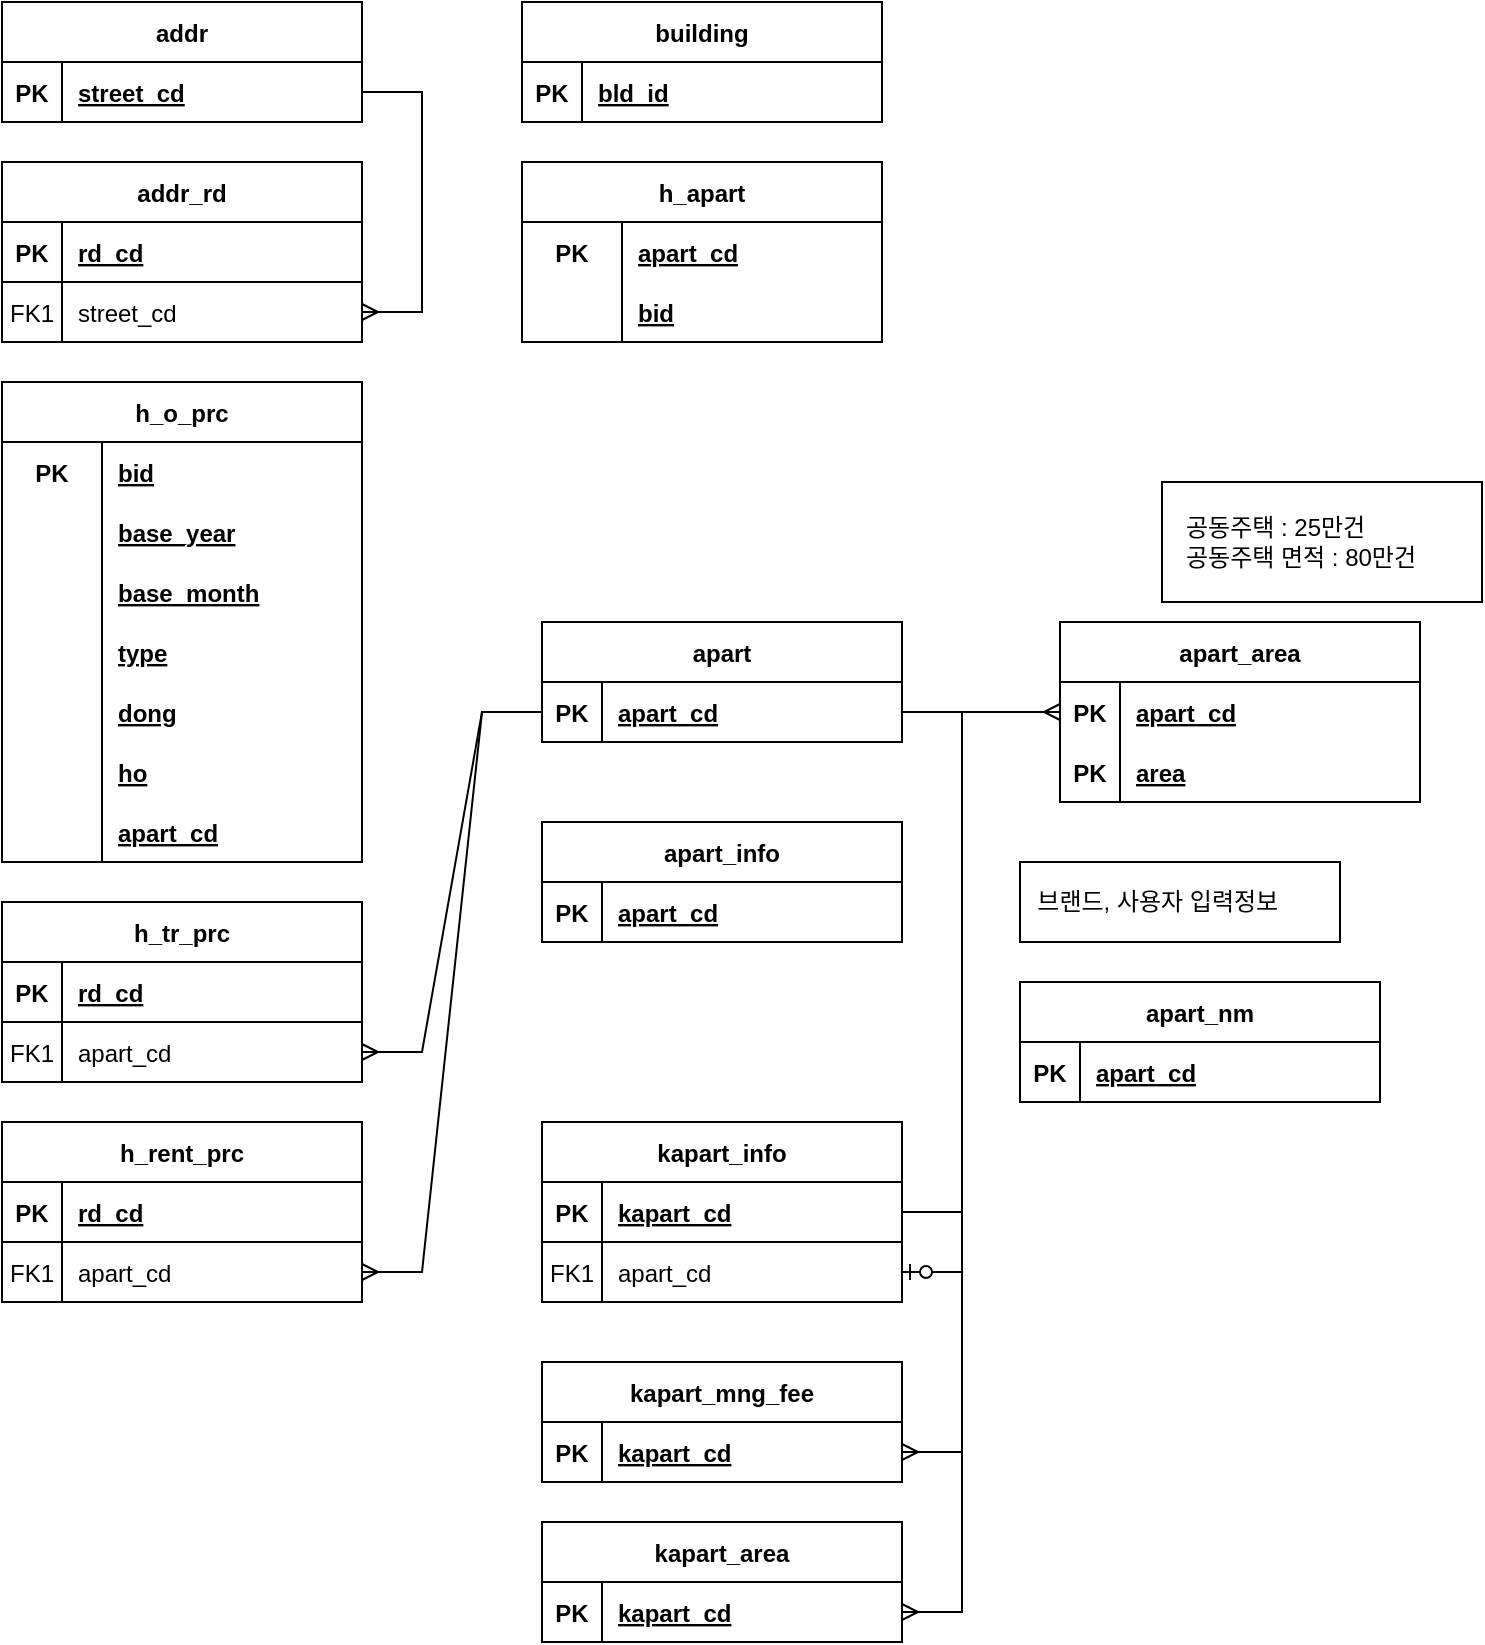 <mxfile version="20.8.20" type="github">
  <diagram id="R2lEEEUBdFMjLlhIrx00" name="Page-1">
    <mxGraphModel dx="1434" dy="764" grid="1" gridSize="10" guides="1" tooltips="1" connect="1" arrows="1" fold="1" page="1" pageScale="1" pageWidth="850" pageHeight="1100" math="0" shadow="0" extFonts="Permanent Marker^https://fonts.googleapis.com/css?family=Permanent+Marker">
      <root>
        <mxCell id="0" />
        <mxCell id="1" parent="0" />
        <mxCell id="-ggHHV8EM3TXK7Dv3C-z-1" value="addr" style="shape=table;startSize=30;container=1;collapsible=1;childLayout=tableLayout;fixedRows=1;rowLines=0;fontStyle=1;align=center;resizeLast=1;" parent="1" vertex="1">
          <mxGeometry x="60" y="40" width="180" height="60" as="geometry" />
        </mxCell>
        <mxCell id="-ggHHV8EM3TXK7Dv3C-z-2" value="" style="shape=tableRow;horizontal=0;startSize=0;swimlaneHead=0;swimlaneBody=0;fillColor=none;collapsible=0;dropTarget=0;points=[[0,0.5],[1,0.5]];portConstraint=eastwest;top=0;left=0;right=0;bottom=1;" parent="-ggHHV8EM3TXK7Dv3C-z-1" vertex="1">
          <mxGeometry y="30" width="180" height="30" as="geometry" />
        </mxCell>
        <mxCell id="-ggHHV8EM3TXK7Dv3C-z-3" value="PK" style="shape=partialRectangle;connectable=0;fillColor=none;top=0;left=0;bottom=0;right=0;fontStyle=1;overflow=hidden;" parent="-ggHHV8EM3TXK7Dv3C-z-2" vertex="1">
          <mxGeometry width="30" height="30" as="geometry">
            <mxRectangle width="30" height="30" as="alternateBounds" />
          </mxGeometry>
        </mxCell>
        <mxCell id="-ggHHV8EM3TXK7Dv3C-z-4" value="street_cd" style="shape=partialRectangle;connectable=0;fillColor=none;top=0;left=0;bottom=0;right=0;align=left;spacingLeft=6;fontStyle=5;overflow=hidden;" parent="-ggHHV8EM3TXK7Dv3C-z-2" vertex="1">
          <mxGeometry x="30" width="150" height="30" as="geometry">
            <mxRectangle width="150" height="30" as="alternateBounds" />
          </mxGeometry>
        </mxCell>
        <mxCell id="-ggHHV8EM3TXK7Dv3C-z-18" value="addr_rd" style="shape=table;startSize=30;container=1;collapsible=1;childLayout=tableLayout;fixedRows=1;rowLines=0;fontStyle=1;align=center;resizeLast=1;" parent="1" vertex="1">
          <mxGeometry x="60" y="120" width="180" height="90" as="geometry">
            <mxRectangle x="60" y="140" width="90" height="30" as="alternateBounds" />
          </mxGeometry>
        </mxCell>
        <mxCell id="-ggHHV8EM3TXK7Dv3C-z-19" value="" style="shape=partialRectangle;collapsible=0;dropTarget=0;pointerEvents=0;fillColor=none;points=[[0,0.5],[1,0.5]];portConstraint=eastwest;top=0;left=0;right=0;bottom=1;" parent="-ggHHV8EM3TXK7Dv3C-z-18" vertex="1">
          <mxGeometry y="30" width="180" height="30" as="geometry" />
        </mxCell>
        <mxCell id="-ggHHV8EM3TXK7Dv3C-z-20" value="PK" style="shape=partialRectangle;overflow=hidden;connectable=0;fillColor=none;top=0;left=0;bottom=0;right=0;fontStyle=1;" parent="-ggHHV8EM3TXK7Dv3C-z-19" vertex="1">
          <mxGeometry width="30" height="30" as="geometry">
            <mxRectangle width="30" height="30" as="alternateBounds" />
          </mxGeometry>
        </mxCell>
        <mxCell id="-ggHHV8EM3TXK7Dv3C-z-21" value="rd_cd" style="shape=partialRectangle;overflow=hidden;connectable=0;fillColor=none;top=0;left=0;bottom=0;right=0;align=left;spacingLeft=6;fontStyle=5;" parent="-ggHHV8EM3TXK7Dv3C-z-19" vertex="1">
          <mxGeometry x="30" width="150" height="30" as="geometry">
            <mxRectangle width="150" height="30" as="alternateBounds" />
          </mxGeometry>
        </mxCell>
        <mxCell id="-ggHHV8EM3TXK7Dv3C-z-22" value="" style="shape=partialRectangle;collapsible=0;dropTarget=0;pointerEvents=0;fillColor=none;points=[[0,0.5],[1,0.5]];portConstraint=eastwest;top=0;left=0;right=0;bottom=0;" parent="-ggHHV8EM3TXK7Dv3C-z-18" vertex="1">
          <mxGeometry y="60" width="180" height="30" as="geometry" />
        </mxCell>
        <mxCell id="-ggHHV8EM3TXK7Dv3C-z-23" value="FK1" style="shape=partialRectangle;overflow=hidden;connectable=0;fillColor=none;top=0;left=0;bottom=0;right=0;" parent="-ggHHV8EM3TXK7Dv3C-z-22" vertex="1">
          <mxGeometry width="30" height="30" as="geometry">
            <mxRectangle width="30" height="30" as="alternateBounds" />
          </mxGeometry>
        </mxCell>
        <mxCell id="-ggHHV8EM3TXK7Dv3C-z-24" value="street_cd" style="shape=partialRectangle;overflow=hidden;connectable=0;fillColor=none;top=0;left=0;bottom=0;right=0;align=left;spacingLeft=6;" parent="-ggHHV8EM3TXK7Dv3C-z-22" vertex="1">
          <mxGeometry x="30" width="150" height="30" as="geometry">
            <mxRectangle width="150" height="30" as="alternateBounds" />
          </mxGeometry>
        </mxCell>
        <mxCell id="-ggHHV8EM3TXK7Dv3C-z-31" value="" style="edgeStyle=entityRelationEdgeStyle;fontSize=12;html=1;endArrow=ERmany;rounded=0;" parent="1" source="-ggHHV8EM3TXK7Dv3C-z-2" target="-ggHHV8EM3TXK7Dv3C-z-22" edge="1">
          <mxGeometry width="100" height="100" relative="1" as="geometry">
            <mxPoint x="340" y="350" as="sourcePoint" />
            <mxPoint x="440" y="250" as="targetPoint" />
          </mxGeometry>
        </mxCell>
        <mxCell id="-ggHHV8EM3TXK7Dv3C-z-61" value="building" style="shape=table;startSize=30;container=1;collapsible=1;childLayout=tableLayout;fixedRows=1;rowLines=0;fontStyle=1;align=center;resizeLast=1;" parent="1" vertex="1">
          <mxGeometry x="320" y="40" width="180" height="60" as="geometry" />
        </mxCell>
        <mxCell id="-ggHHV8EM3TXK7Dv3C-z-62" value="" style="shape=tableRow;horizontal=0;startSize=0;swimlaneHead=0;swimlaneBody=0;fillColor=none;collapsible=0;dropTarget=0;points=[[0,0.5],[1,0.5]];portConstraint=eastwest;top=0;left=0;right=0;bottom=1;" parent="-ggHHV8EM3TXK7Dv3C-z-61" vertex="1">
          <mxGeometry y="30" width="180" height="30" as="geometry" />
        </mxCell>
        <mxCell id="-ggHHV8EM3TXK7Dv3C-z-63" value="PK" style="shape=partialRectangle;connectable=0;fillColor=none;top=0;left=0;bottom=0;right=0;fontStyle=1;overflow=hidden;" parent="-ggHHV8EM3TXK7Dv3C-z-62" vertex="1">
          <mxGeometry width="30" height="30" as="geometry">
            <mxRectangle width="30" height="30" as="alternateBounds" />
          </mxGeometry>
        </mxCell>
        <mxCell id="-ggHHV8EM3TXK7Dv3C-z-64" value="bld_id" style="shape=partialRectangle;connectable=0;fillColor=none;top=0;left=0;bottom=0;right=0;align=left;spacingLeft=6;fontStyle=5;overflow=hidden;" parent="-ggHHV8EM3TXK7Dv3C-z-62" vertex="1">
          <mxGeometry x="30" width="150" height="30" as="geometry">
            <mxRectangle width="150" height="30" as="alternateBounds" />
          </mxGeometry>
        </mxCell>
        <mxCell id="-ggHHV8EM3TXK7Dv3C-z-76" value="h_o_prc" style="shape=table;startSize=30;container=1;collapsible=1;childLayout=tableLayout;fixedRows=1;rowLines=0;fontStyle=1;align=center;resizeLast=1;" parent="1" vertex="1">
          <mxGeometry x="60" y="230" width="180" height="240" as="geometry" />
        </mxCell>
        <mxCell id="-ggHHV8EM3TXK7Dv3C-z-77" value="" style="shape=tableRow;horizontal=0;startSize=0;swimlaneHead=0;swimlaneBody=0;fillColor=none;collapsible=0;dropTarget=0;points=[[0,0.5],[1,0.5]];portConstraint=eastwest;top=0;left=0;right=0;bottom=0;" parent="-ggHHV8EM3TXK7Dv3C-z-76" vertex="1">
          <mxGeometry y="30" width="180" height="30" as="geometry" />
        </mxCell>
        <mxCell id="-ggHHV8EM3TXK7Dv3C-z-78" value="PK" style="shape=partialRectangle;connectable=0;fillColor=none;top=0;left=0;bottom=0;right=0;fontStyle=1;overflow=hidden;" parent="-ggHHV8EM3TXK7Dv3C-z-77" vertex="1">
          <mxGeometry width="50" height="30" as="geometry">
            <mxRectangle width="50" height="30" as="alternateBounds" />
          </mxGeometry>
        </mxCell>
        <mxCell id="-ggHHV8EM3TXK7Dv3C-z-79" value="bid" style="shape=partialRectangle;connectable=0;fillColor=none;top=0;left=0;bottom=0;right=0;align=left;spacingLeft=6;fontStyle=5;overflow=hidden;" parent="-ggHHV8EM3TXK7Dv3C-z-77" vertex="1">
          <mxGeometry x="50" width="130" height="30" as="geometry">
            <mxRectangle width="130" height="30" as="alternateBounds" />
          </mxGeometry>
        </mxCell>
        <mxCell id="wTcIxTEvBvFVXFQ641Lr-59" style="shape=tableRow;horizontal=0;startSize=0;swimlaneHead=0;swimlaneBody=0;fillColor=none;collapsible=0;dropTarget=0;points=[[0,0.5],[1,0.5]];portConstraint=eastwest;top=0;left=0;right=0;bottom=0;" parent="-ggHHV8EM3TXK7Dv3C-z-76" vertex="1">
          <mxGeometry y="60" width="180" height="30" as="geometry" />
        </mxCell>
        <mxCell id="wTcIxTEvBvFVXFQ641Lr-60" style="shape=partialRectangle;connectable=0;fillColor=none;top=0;left=0;bottom=0;right=0;fontStyle=1;overflow=hidden;" parent="wTcIxTEvBvFVXFQ641Lr-59" vertex="1">
          <mxGeometry width="50" height="30" as="geometry">
            <mxRectangle width="50" height="30" as="alternateBounds" />
          </mxGeometry>
        </mxCell>
        <mxCell id="wTcIxTEvBvFVXFQ641Lr-61" style="shape=partialRectangle;connectable=0;fillColor=none;top=0;left=0;bottom=0;right=0;align=left;spacingLeft=6;fontStyle=5;overflow=hidden;" parent="wTcIxTEvBvFVXFQ641Lr-59" vertex="1">
          <mxGeometry x="50" width="130" height="30" as="geometry">
            <mxRectangle width="130" height="30" as="alternateBounds" />
          </mxGeometry>
        </mxCell>
        <mxCell id="wTcIxTEvBvFVXFQ641Lr-62" style="shape=tableRow;horizontal=0;startSize=0;swimlaneHead=0;swimlaneBody=0;fillColor=none;collapsible=0;dropTarget=0;points=[[0,0.5],[1,0.5]];portConstraint=eastwest;top=0;left=0;right=0;bottom=0;" parent="-ggHHV8EM3TXK7Dv3C-z-76" vertex="1">
          <mxGeometry y="90" width="180" height="30" as="geometry" />
        </mxCell>
        <mxCell id="wTcIxTEvBvFVXFQ641Lr-63" style="shape=partialRectangle;connectable=0;fillColor=none;top=0;left=0;bottom=0;right=0;fontStyle=1;overflow=hidden;" parent="wTcIxTEvBvFVXFQ641Lr-62" vertex="1">
          <mxGeometry width="50" height="30" as="geometry">
            <mxRectangle width="50" height="30" as="alternateBounds" />
          </mxGeometry>
        </mxCell>
        <mxCell id="wTcIxTEvBvFVXFQ641Lr-64" style="shape=partialRectangle;connectable=0;fillColor=none;top=0;left=0;bottom=0;right=0;align=left;spacingLeft=6;fontStyle=5;overflow=hidden;" parent="wTcIxTEvBvFVXFQ641Lr-62" vertex="1">
          <mxGeometry x="50" width="130" height="30" as="geometry">
            <mxRectangle width="130" height="30" as="alternateBounds" />
          </mxGeometry>
        </mxCell>
        <mxCell id="wTcIxTEvBvFVXFQ641Lr-65" style="shape=tableRow;horizontal=0;startSize=0;swimlaneHead=0;swimlaneBody=0;fillColor=none;collapsible=0;dropTarget=0;points=[[0,0.5],[1,0.5]];portConstraint=eastwest;top=0;left=0;right=0;bottom=0;" parent="-ggHHV8EM3TXK7Dv3C-z-76" vertex="1">
          <mxGeometry y="120" width="180" height="30" as="geometry" />
        </mxCell>
        <mxCell id="wTcIxTEvBvFVXFQ641Lr-66" style="shape=partialRectangle;connectable=0;fillColor=none;top=0;left=0;bottom=0;right=0;fontStyle=1;overflow=hidden;" parent="wTcIxTEvBvFVXFQ641Lr-65" vertex="1">
          <mxGeometry width="50" height="30" as="geometry">
            <mxRectangle width="50" height="30" as="alternateBounds" />
          </mxGeometry>
        </mxCell>
        <mxCell id="wTcIxTEvBvFVXFQ641Lr-67" style="shape=partialRectangle;connectable=0;fillColor=none;top=0;left=0;bottom=0;right=0;align=left;spacingLeft=6;fontStyle=5;overflow=hidden;" parent="wTcIxTEvBvFVXFQ641Lr-65" vertex="1">
          <mxGeometry x="50" width="130" height="30" as="geometry">
            <mxRectangle width="130" height="30" as="alternateBounds" />
          </mxGeometry>
        </mxCell>
        <mxCell id="wTcIxTEvBvFVXFQ641Lr-68" style="shape=tableRow;horizontal=0;startSize=0;swimlaneHead=0;swimlaneBody=0;fillColor=none;collapsible=0;dropTarget=0;points=[[0,0.5],[1,0.5]];portConstraint=eastwest;top=0;left=0;right=0;bottom=0;" parent="-ggHHV8EM3TXK7Dv3C-z-76" vertex="1">
          <mxGeometry y="150" width="180" height="30" as="geometry" />
        </mxCell>
        <mxCell id="wTcIxTEvBvFVXFQ641Lr-69" style="shape=partialRectangle;connectable=0;fillColor=none;top=0;left=0;bottom=0;right=0;fontStyle=1;overflow=hidden;" parent="wTcIxTEvBvFVXFQ641Lr-68" vertex="1">
          <mxGeometry width="50" height="30" as="geometry">
            <mxRectangle width="50" height="30" as="alternateBounds" />
          </mxGeometry>
        </mxCell>
        <mxCell id="wTcIxTEvBvFVXFQ641Lr-70" style="shape=partialRectangle;connectable=0;fillColor=none;top=0;left=0;bottom=0;right=0;align=left;spacingLeft=6;fontStyle=5;overflow=hidden;" parent="wTcIxTEvBvFVXFQ641Lr-68" vertex="1">
          <mxGeometry x="50" width="130" height="30" as="geometry">
            <mxRectangle width="130" height="30" as="alternateBounds" />
          </mxGeometry>
        </mxCell>
        <mxCell id="wTcIxTEvBvFVXFQ641Lr-71" style="shape=tableRow;horizontal=0;startSize=0;swimlaneHead=0;swimlaneBody=0;fillColor=none;collapsible=0;dropTarget=0;points=[[0,0.5],[1,0.5]];portConstraint=eastwest;top=0;left=0;right=0;bottom=0;" parent="-ggHHV8EM3TXK7Dv3C-z-76" vertex="1">
          <mxGeometry y="180" width="180" height="30" as="geometry" />
        </mxCell>
        <mxCell id="wTcIxTEvBvFVXFQ641Lr-72" style="shape=partialRectangle;connectable=0;fillColor=none;top=0;left=0;bottom=0;right=0;fontStyle=1;overflow=hidden;" parent="wTcIxTEvBvFVXFQ641Lr-71" vertex="1">
          <mxGeometry width="50" height="30" as="geometry">
            <mxRectangle width="50" height="30" as="alternateBounds" />
          </mxGeometry>
        </mxCell>
        <mxCell id="wTcIxTEvBvFVXFQ641Lr-73" style="shape=partialRectangle;connectable=0;fillColor=none;top=0;left=0;bottom=0;right=0;align=left;spacingLeft=6;fontStyle=5;overflow=hidden;" parent="wTcIxTEvBvFVXFQ641Lr-71" vertex="1">
          <mxGeometry x="50" width="130" height="30" as="geometry">
            <mxRectangle width="130" height="30" as="alternateBounds" />
          </mxGeometry>
        </mxCell>
        <mxCell id="wTcIxTEvBvFVXFQ641Lr-74" style="shape=tableRow;horizontal=0;startSize=0;swimlaneHead=0;swimlaneBody=0;fillColor=none;collapsible=0;dropTarget=0;points=[[0,0.5],[1,0.5]];portConstraint=eastwest;top=0;left=0;right=0;bottom=0;" parent="-ggHHV8EM3TXK7Dv3C-z-76" vertex="1">
          <mxGeometry y="210" width="180" height="30" as="geometry" />
        </mxCell>
        <mxCell id="wTcIxTEvBvFVXFQ641Lr-75" style="shape=partialRectangle;connectable=0;fillColor=none;top=0;left=0;bottom=0;right=0;fontStyle=1;overflow=hidden;" parent="wTcIxTEvBvFVXFQ641Lr-74" vertex="1">
          <mxGeometry width="50" height="30" as="geometry">
            <mxRectangle width="50" height="30" as="alternateBounds" />
          </mxGeometry>
        </mxCell>
        <mxCell id="wTcIxTEvBvFVXFQ641Lr-76" style="shape=partialRectangle;connectable=0;fillColor=none;top=0;left=0;bottom=0;right=0;align=left;spacingLeft=6;fontStyle=5;overflow=hidden;" parent="wTcIxTEvBvFVXFQ641Lr-74" vertex="1">
          <mxGeometry x="50" width="130" height="30" as="geometry">
            <mxRectangle width="130" height="30" as="alternateBounds" />
          </mxGeometry>
        </mxCell>
        <mxCell id="-ggHHV8EM3TXK7Dv3C-z-111" value="apart" style="shape=table;startSize=30;container=1;collapsible=1;childLayout=tableLayout;fixedRows=1;rowLines=0;fontStyle=1;align=center;resizeLast=1;" parent="1" vertex="1">
          <mxGeometry x="330" y="350" width="180" height="60" as="geometry" />
        </mxCell>
        <mxCell id="-ggHHV8EM3TXK7Dv3C-z-112" value="" style="shape=tableRow;horizontal=0;startSize=0;swimlaneHead=0;swimlaneBody=0;fillColor=none;collapsible=0;dropTarget=0;points=[[0,0.5],[1,0.5]];portConstraint=eastwest;top=0;left=0;right=0;bottom=1;" parent="-ggHHV8EM3TXK7Dv3C-z-111" vertex="1">
          <mxGeometry y="30" width="180" height="30" as="geometry" />
        </mxCell>
        <mxCell id="-ggHHV8EM3TXK7Dv3C-z-113" value="PK" style="shape=partialRectangle;connectable=0;fillColor=none;top=0;left=0;bottom=0;right=0;fontStyle=1;overflow=hidden;" parent="-ggHHV8EM3TXK7Dv3C-z-112" vertex="1">
          <mxGeometry width="30" height="30" as="geometry">
            <mxRectangle width="30" height="30" as="alternateBounds" />
          </mxGeometry>
        </mxCell>
        <mxCell id="-ggHHV8EM3TXK7Dv3C-z-114" value="apart_cd" style="shape=partialRectangle;connectable=0;fillColor=none;top=0;left=0;bottom=0;right=0;align=left;spacingLeft=6;fontStyle=5;overflow=hidden;" parent="-ggHHV8EM3TXK7Dv3C-z-112" vertex="1">
          <mxGeometry x="30" width="150" height="30" as="geometry">
            <mxRectangle width="150" height="30" as="alternateBounds" />
          </mxGeometry>
        </mxCell>
        <mxCell id="-ggHHV8EM3TXK7Dv3C-z-115" value="h_tr_prc" style="shape=table;startSize=30;container=1;collapsible=1;childLayout=tableLayout;fixedRows=1;rowLines=0;fontStyle=1;align=center;resizeLast=1;" parent="1" vertex="1">
          <mxGeometry x="60" y="490" width="180" height="90" as="geometry" />
        </mxCell>
        <mxCell id="-ggHHV8EM3TXK7Dv3C-z-116" value="" style="shape=partialRectangle;collapsible=0;dropTarget=0;pointerEvents=0;fillColor=none;points=[[0,0.5],[1,0.5]];portConstraint=eastwest;top=0;left=0;right=0;bottom=1;" parent="-ggHHV8EM3TXK7Dv3C-z-115" vertex="1">
          <mxGeometry y="30" width="180" height="30" as="geometry" />
        </mxCell>
        <mxCell id="-ggHHV8EM3TXK7Dv3C-z-117" value="PK" style="shape=partialRectangle;overflow=hidden;connectable=0;fillColor=none;top=0;left=0;bottom=0;right=0;fontStyle=1;" parent="-ggHHV8EM3TXK7Dv3C-z-116" vertex="1">
          <mxGeometry width="30" height="30" as="geometry">
            <mxRectangle width="30" height="30" as="alternateBounds" />
          </mxGeometry>
        </mxCell>
        <mxCell id="-ggHHV8EM3TXK7Dv3C-z-118" value="rd_cd" style="shape=partialRectangle;overflow=hidden;connectable=0;fillColor=none;top=0;left=0;bottom=0;right=0;align=left;spacingLeft=6;fontStyle=5;" parent="-ggHHV8EM3TXK7Dv3C-z-116" vertex="1">
          <mxGeometry x="30" width="150" height="30" as="geometry">
            <mxRectangle width="150" height="30" as="alternateBounds" />
          </mxGeometry>
        </mxCell>
        <mxCell id="-ggHHV8EM3TXK7Dv3C-z-119" value="" style="shape=partialRectangle;collapsible=0;dropTarget=0;pointerEvents=0;fillColor=none;points=[[0,0.5],[1,0.5]];portConstraint=eastwest;top=0;left=0;right=0;bottom=0;" parent="-ggHHV8EM3TXK7Dv3C-z-115" vertex="1">
          <mxGeometry y="60" width="180" height="30" as="geometry" />
        </mxCell>
        <mxCell id="-ggHHV8EM3TXK7Dv3C-z-120" value="FK1" style="shape=partialRectangle;overflow=hidden;connectable=0;fillColor=none;top=0;left=0;bottom=0;right=0;" parent="-ggHHV8EM3TXK7Dv3C-z-119" vertex="1">
          <mxGeometry width="30" height="30" as="geometry">
            <mxRectangle width="30" height="30" as="alternateBounds" />
          </mxGeometry>
        </mxCell>
        <mxCell id="-ggHHV8EM3TXK7Dv3C-z-121" value="apart_cd" style="shape=partialRectangle;overflow=hidden;connectable=0;fillColor=none;top=0;left=0;bottom=0;right=0;align=left;spacingLeft=6;" parent="-ggHHV8EM3TXK7Dv3C-z-119" vertex="1">
          <mxGeometry x="30" width="150" height="30" as="geometry">
            <mxRectangle width="150" height="30" as="alternateBounds" />
          </mxGeometry>
        </mxCell>
        <mxCell id="-ggHHV8EM3TXK7Dv3C-z-122" value="h_rent_prc" style="shape=table;startSize=30;container=1;collapsible=1;childLayout=tableLayout;fixedRows=1;rowLines=0;fontStyle=1;align=center;resizeLast=1;" parent="1" vertex="1">
          <mxGeometry x="60" y="600" width="180" height="90" as="geometry" />
        </mxCell>
        <mxCell id="-ggHHV8EM3TXK7Dv3C-z-123" value="" style="shape=partialRectangle;collapsible=0;dropTarget=0;pointerEvents=0;fillColor=none;points=[[0,0.5],[1,0.5]];portConstraint=eastwest;top=0;left=0;right=0;bottom=1;" parent="-ggHHV8EM3TXK7Dv3C-z-122" vertex="1">
          <mxGeometry y="30" width="180" height="30" as="geometry" />
        </mxCell>
        <mxCell id="-ggHHV8EM3TXK7Dv3C-z-124" value="PK" style="shape=partialRectangle;overflow=hidden;connectable=0;fillColor=none;top=0;left=0;bottom=0;right=0;fontStyle=1;" parent="-ggHHV8EM3TXK7Dv3C-z-123" vertex="1">
          <mxGeometry width="30" height="30" as="geometry">
            <mxRectangle width="30" height="30" as="alternateBounds" />
          </mxGeometry>
        </mxCell>
        <mxCell id="-ggHHV8EM3TXK7Dv3C-z-125" value="rd_cd" style="shape=partialRectangle;overflow=hidden;connectable=0;fillColor=none;top=0;left=0;bottom=0;right=0;align=left;spacingLeft=6;fontStyle=5;" parent="-ggHHV8EM3TXK7Dv3C-z-123" vertex="1">
          <mxGeometry x="30" width="150" height="30" as="geometry">
            <mxRectangle width="150" height="30" as="alternateBounds" />
          </mxGeometry>
        </mxCell>
        <mxCell id="-ggHHV8EM3TXK7Dv3C-z-126" value="" style="shape=partialRectangle;collapsible=0;dropTarget=0;pointerEvents=0;fillColor=none;points=[[0,0.5],[1,0.5]];portConstraint=eastwest;top=0;left=0;right=0;bottom=0;" parent="-ggHHV8EM3TXK7Dv3C-z-122" vertex="1">
          <mxGeometry y="60" width="180" height="30" as="geometry" />
        </mxCell>
        <mxCell id="-ggHHV8EM3TXK7Dv3C-z-127" value="FK1" style="shape=partialRectangle;overflow=hidden;connectable=0;fillColor=none;top=0;left=0;bottom=0;right=0;" parent="-ggHHV8EM3TXK7Dv3C-z-126" vertex="1">
          <mxGeometry width="30" height="30" as="geometry">
            <mxRectangle width="30" height="30" as="alternateBounds" />
          </mxGeometry>
        </mxCell>
        <mxCell id="-ggHHV8EM3TXK7Dv3C-z-128" value="apart_cd" style="shape=partialRectangle;overflow=hidden;connectable=0;fillColor=none;top=0;left=0;bottom=0;right=0;align=left;spacingLeft=6;" parent="-ggHHV8EM3TXK7Dv3C-z-126" vertex="1">
          <mxGeometry x="30" width="150" height="30" as="geometry">
            <mxRectangle width="150" height="30" as="alternateBounds" />
          </mxGeometry>
        </mxCell>
        <mxCell id="-ggHHV8EM3TXK7Dv3C-z-130" value="" style="edgeStyle=entityRelationEdgeStyle;fontSize=12;html=1;endArrow=ERmany;rounded=0;entryX=1;entryY=0.5;entryDx=0;entryDy=0;" parent="1" source="-ggHHV8EM3TXK7Dv3C-z-112" target="-ggHHV8EM3TXK7Dv3C-z-119" edge="1">
          <mxGeometry width="100" height="100" relative="1" as="geometry">
            <mxPoint x="370" y="700" as="sourcePoint" />
            <mxPoint x="470" y="600" as="targetPoint" />
          </mxGeometry>
        </mxCell>
        <mxCell id="-ggHHV8EM3TXK7Dv3C-z-131" value="" style="edgeStyle=entityRelationEdgeStyle;fontSize=12;html=1;endArrow=ERmany;rounded=0;exitX=0;exitY=0.5;exitDx=0;exitDy=0;entryX=1;entryY=0.5;entryDx=0;entryDy=0;" parent="1" source="-ggHHV8EM3TXK7Dv3C-z-112" target="-ggHHV8EM3TXK7Dv3C-z-126" edge="1">
          <mxGeometry width="100" height="100" relative="1" as="geometry">
            <mxPoint x="370" y="700" as="sourcePoint" />
            <mxPoint x="470" y="600" as="targetPoint" />
          </mxGeometry>
        </mxCell>
        <mxCell id="-ggHHV8EM3TXK7Dv3C-z-132" value="&amp;nbsp; &amp;nbsp;공동주택 : 25만건&lt;br&gt;&amp;nbsp; &amp;nbsp;공동주택 면적 : 80만건" style="rounded=0;whiteSpace=wrap;html=1;align=left;" parent="1" vertex="1">
          <mxGeometry x="640" y="280" width="160" height="60" as="geometry" />
        </mxCell>
        <mxCell id="-ggHHV8EM3TXK7Dv3C-z-133" value="apart_area" style="shape=table;startSize=30;container=1;collapsible=1;childLayout=tableLayout;fixedRows=1;rowLines=0;fontStyle=1;align=center;resizeLast=1;" parent="1" vertex="1">
          <mxGeometry x="589" y="350" width="180" height="90" as="geometry" />
        </mxCell>
        <mxCell id="-ggHHV8EM3TXK7Dv3C-z-134" value="" style="shape=tableRow;horizontal=0;startSize=0;swimlaneHead=0;swimlaneBody=0;fillColor=none;collapsible=0;dropTarget=0;points=[[0,0.5],[1,0.5]];portConstraint=eastwest;top=0;left=0;right=0;bottom=0;" parent="-ggHHV8EM3TXK7Dv3C-z-133" vertex="1">
          <mxGeometry y="30" width="180" height="30" as="geometry" />
        </mxCell>
        <mxCell id="-ggHHV8EM3TXK7Dv3C-z-135" value="PK" style="shape=partialRectangle;connectable=0;fillColor=none;top=0;left=0;bottom=0;right=0;fontStyle=1;overflow=hidden;" parent="-ggHHV8EM3TXK7Dv3C-z-134" vertex="1">
          <mxGeometry width="30" height="30" as="geometry">
            <mxRectangle width="30" height="30" as="alternateBounds" />
          </mxGeometry>
        </mxCell>
        <mxCell id="-ggHHV8EM3TXK7Dv3C-z-136" value="apart_cd" style="shape=partialRectangle;connectable=0;fillColor=none;top=0;left=0;bottom=0;right=0;align=left;spacingLeft=6;fontStyle=5;overflow=hidden;" parent="-ggHHV8EM3TXK7Dv3C-z-134" vertex="1">
          <mxGeometry x="30" width="150" height="30" as="geometry">
            <mxRectangle width="150" height="30" as="alternateBounds" />
          </mxGeometry>
        </mxCell>
        <mxCell id="-ggHHV8EM3TXK7Dv3C-z-137" value="" style="shape=tableRow;horizontal=0;startSize=0;swimlaneHead=0;swimlaneBody=0;fillColor=none;collapsible=0;dropTarget=0;points=[[0,0.5],[1,0.5]];portConstraint=eastwest;top=0;left=0;right=0;bottom=1;" parent="-ggHHV8EM3TXK7Dv3C-z-133" vertex="1">
          <mxGeometry y="60" width="180" height="30" as="geometry" />
        </mxCell>
        <mxCell id="-ggHHV8EM3TXK7Dv3C-z-138" value="PK" style="shape=partialRectangle;connectable=0;fillColor=none;top=0;left=0;bottom=0;right=0;fontStyle=1;overflow=hidden;" parent="-ggHHV8EM3TXK7Dv3C-z-137" vertex="1">
          <mxGeometry width="30" height="30" as="geometry">
            <mxRectangle width="30" height="30" as="alternateBounds" />
          </mxGeometry>
        </mxCell>
        <mxCell id="-ggHHV8EM3TXK7Dv3C-z-139" value="area" style="shape=partialRectangle;connectable=0;fillColor=none;top=0;left=0;bottom=0;right=0;align=left;spacingLeft=6;fontStyle=5;overflow=hidden;" parent="-ggHHV8EM3TXK7Dv3C-z-137" vertex="1">
          <mxGeometry x="30" width="150" height="30" as="geometry">
            <mxRectangle width="150" height="30" as="alternateBounds" />
          </mxGeometry>
        </mxCell>
        <mxCell id="-ggHHV8EM3TXK7Dv3C-z-140" value="" style="edgeStyle=entityRelationEdgeStyle;fontSize=12;html=1;endArrow=ERmany;rounded=0;exitX=1;exitY=0.5;exitDx=0;exitDy=0;" parent="1" source="-ggHHV8EM3TXK7Dv3C-z-112" target="-ggHHV8EM3TXK7Dv3C-z-134" edge="1">
          <mxGeometry width="100" height="100" relative="1" as="geometry">
            <mxPoint x="370" y="680" as="sourcePoint" />
            <mxPoint x="470" y="580" as="targetPoint" />
          </mxGeometry>
        </mxCell>
        <mxCell id="-ggHHV8EM3TXK7Dv3C-z-141" value="apart_info" style="shape=table;startSize=30;container=1;collapsible=1;childLayout=tableLayout;fixedRows=1;rowLines=0;fontStyle=1;align=center;resizeLast=1;" parent="1" vertex="1">
          <mxGeometry x="330" y="450" width="180" height="60" as="geometry" />
        </mxCell>
        <mxCell id="-ggHHV8EM3TXK7Dv3C-z-142" value="" style="shape=tableRow;horizontal=0;startSize=0;swimlaneHead=0;swimlaneBody=0;fillColor=none;collapsible=0;dropTarget=0;points=[[0,0.5],[1,0.5]];portConstraint=eastwest;top=0;left=0;right=0;bottom=1;" parent="-ggHHV8EM3TXK7Dv3C-z-141" vertex="1">
          <mxGeometry y="30" width="180" height="30" as="geometry" />
        </mxCell>
        <mxCell id="-ggHHV8EM3TXK7Dv3C-z-143" value="PK" style="shape=partialRectangle;connectable=0;fillColor=none;top=0;left=0;bottom=0;right=0;fontStyle=1;overflow=hidden;" parent="-ggHHV8EM3TXK7Dv3C-z-142" vertex="1">
          <mxGeometry width="30" height="30" as="geometry">
            <mxRectangle width="30" height="30" as="alternateBounds" />
          </mxGeometry>
        </mxCell>
        <mxCell id="-ggHHV8EM3TXK7Dv3C-z-144" value="apart_cd" style="shape=partialRectangle;connectable=0;fillColor=none;top=0;left=0;bottom=0;right=0;align=left;spacingLeft=6;fontStyle=5;overflow=hidden;" parent="-ggHHV8EM3TXK7Dv3C-z-142" vertex="1">
          <mxGeometry x="30" width="150" height="30" as="geometry">
            <mxRectangle width="150" height="30" as="alternateBounds" />
          </mxGeometry>
        </mxCell>
        <mxCell id="-ggHHV8EM3TXK7Dv3C-z-145" value="&amp;nbsp; 브랜드, 사용자 입력정보" style="rounded=0;whiteSpace=wrap;html=1;align=left;" parent="1" vertex="1">
          <mxGeometry x="569" y="470" width="160" height="40" as="geometry" />
        </mxCell>
        <mxCell id="wTcIxTEvBvFVXFQ641Lr-77" value="base_year" style="shape=partialRectangle;connectable=0;fillColor=none;top=0;left=0;bottom=0;right=0;align=left;spacingLeft=6;fontStyle=5;overflow=hidden;" parent="1" vertex="1">
          <mxGeometry x="110" y="290" width="130" height="30" as="geometry">
            <mxRectangle width="130" height="30" as="alternateBounds" />
          </mxGeometry>
        </mxCell>
        <mxCell id="wTcIxTEvBvFVXFQ641Lr-78" value="base_month" style="shape=partialRectangle;connectable=0;fillColor=none;top=0;left=0;bottom=0;right=0;align=left;spacingLeft=6;fontStyle=5;overflow=hidden;" parent="1" vertex="1">
          <mxGeometry x="110" y="320" width="130" height="30" as="geometry">
            <mxRectangle width="130" height="30" as="alternateBounds" />
          </mxGeometry>
        </mxCell>
        <mxCell id="wTcIxTEvBvFVXFQ641Lr-79" value="type" style="shape=partialRectangle;connectable=0;fillColor=none;top=0;left=0;bottom=0;right=0;align=left;spacingLeft=6;fontStyle=5;overflow=hidden;" parent="1" vertex="1">
          <mxGeometry x="110" y="350" width="130" height="30" as="geometry">
            <mxRectangle width="130" height="30" as="alternateBounds" />
          </mxGeometry>
        </mxCell>
        <mxCell id="wTcIxTEvBvFVXFQ641Lr-80" value="dong" style="shape=partialRectangle;connectable=0;fillColor=none;top=0;left=0;bottom=0;right=0;align=left;spacingLeft=6;fontStyle=5;overflow=hidden;" parent="1" vertex="1">
          <mxGeometry x="110" y="380" width="130" height="30" as="geometry">
            <mxRectangle width="130" height="30" as="alternateBounds" />
          </mxGeometry>
        </mxCell>
        <mxCell id="wTcIxTEvBvFVXFQ641Lr-81" value="ho" style="shape=partialRectangle;connectable=0;fillColor=none;top=0;left=0;bottom=0;right=0;align=left;spacingLeft=6;fontStyle=5;overflow=hidden;" parent="1" vertex="1">
          <mxGeometry x="110" y="410" width="130" height="30" as="geometry">
            <mxRectangle width="130" height="30" as="alternateBounds" />
          </mxGeometry>
        </mxCell>
        <mxCell id="wTcIxTEvBvFVXFQ641Lr-82" value="apart_cd" style="shape=partialRectangle;connectable=0;fillColor=none;top=0;left=0;bottom=0;right=0;align=left;spacingLeft=6;fontStyle=5;overflow=hidden;" parent="1" vertex="1">
          <mxGeometry x="110" y="440" width="130" height="30" as="geometry">
            <mxRectangle width="130" height="30" as="alternateBounds" />
          </mxGeometry>
        </mxCell>
        <mxCell id="wTcIxTEvBvFVXFQ641Lr-86" value="h_apart" style="shape=table;startSize=30;container=1;collapsible=1;childLayout=tableLayout;fixedRows=1;rowLines=0;fontStyle=1;align=center;resizeLast=1;" parent="1" vertex="1">
          <mxGeometry x="320" y="120" width="180" height="90" as="geometry" />
        </mxCell>
        <mxCell id="wTcIxTEvBvFVXFQ641Lr-87" value="" style="shape=tableRow;horizontal=0;startSize=0;swimlaneHead=0;swimlaneBody=0;fillColor=none;collapsible=0;dropTarget=0;points=[[0,0.5],[1,0.5]];portConstraint=eastwest;top=0;left=0;right=0;bottom=0;" parent="wTcIxTEvBvFVXFQ641Lr-86" vertex="1">
          <mxGeometry y="30" width="180" height="30" as="geometry" />
        </mxCell>
        <mxCell id="wTcIxTEvBvFVXFQ641Lr-88" value="PK" style="shape=partialRectangle;connectable=0;fillColor=none;top=0;left=0;bottom=0;right=0;fontStyle=1;overflow=hidden;" parent="wTcIxTEvBvFVXFQ641Lr-87" vertex="1">
          <mxGeometry width="50" height="30" as="geometry">
            <mxRectangle width="50" height="30" as="alternateBounds" />
          </mxGeometry>
        </mxCell>
        <mxCell id="wTcIxTEvBvFVXFQ641Lr-89" value="" style="shape=partialRectangle;connectable=0;fillColor=none;top=0;left=0;bottom=0;right=0;align=left;spacingLeft=6;fontStyle=5;overflow=hidden;" parent="wTcIxTEvBvFVXFQ641Lr-87" vertex="1">
          <mxGeometry x="50" width="130" height="30" as="geometry">
            <mxRectangle width="130" height="30" as="alternateBounds" />
          </mxGeometry>
        </mxCell>
        <mxCell id="wTcIxTEvBvFVXFQ641Lr-90" style="shape=tableRow;horizontal=0;startSize=0;swimlaneHead=0;swimlaneBody=0;fillColor=none;collapsible=0;dropTarget=0;points=[[0,0.5],[1,0.5]];portConstraint=eastwest;top=0;left=0;right=0;bottom=0;" parent="wTcIxTEvBvFVXFQ641Lr-86" vertex="1">
          <mxGeometry y="60" width="180" height="30" as="geometry" />
        </mxCell>
        <mxCell id="wTcIxTEvBvFVXFQ641Lr-91" style="shape=partialRectangle;connectable=0;fillColor=none;top=0;left=0;bottom=0;right=0;fontStyle=1;overflow=hidden;" parent="wTcIxTEvBvFVXFQ641Lr-90" vertex="1">
          <mxGeometry width="50" height="30" as="geometry">
            <mxRectangle width="50" height="30" as="alternateBounds" />
          </mxGeometry>
        </mxCell>
        <mxCell id="wTcIxTEvBvFVXFQ641Lr-92" style="shape=partialRectangle;connectable=0;fillColor=none;top=0;left=0;bottom=0;right=0;align=left;spacingLeft=6;fontStyle=5;overflow=hidden;" parent="wTcIxTEvBvFVXFQ641Lr-90" vertex="1">
          <mxGeometry x="50" width="130" height="30" as="geometry">
            <mxRectangle width="130" height="30" as="alternateBounds" />
          </mxGeometry>
        </mxCell>
        <mxCell id="wTcIxTEvBvFVXFQ641Lr-108" value="apart_cd" style="shape=partialRectangle;connectable=0;fillColor=none;top=0;left=0;bottom=0;right=0;align=left;spacingLeft=6;fontStyle=5;overflow=hidden;" parent="1" vertex="1">
          <mxGeometry x="370" y="150" width="130" height="30" as="geometry">
            <mxRectangle width="130" height="30" as="alternateBounds" />
          </mxGeometry>
        </mxCell>
        <mxCell id="wTcIxTEvBvFVXFQ641Lr-109" value="bid" style="shape=partialRectangle;connectable=0;fillColor=none;top=0;left=0;bottom=0;right=0;align=left;spacingLeft=6;fontStyle=5;overflow=hidden;" parent="1" vertex="1">
          <mxGeometry x="370" y="180" width="130" height="30" as="geometry">
            <mxRectangle width="130" height="30" as="alternateBounds" />
          </mxGeometry>
        </mxCell>
        <mxCell id="iZYdea6zJb6kU-0xdp_e-9" value="kapart_info" style="shape=table;startSize=30;container=1;collapsible=1;childLayout=tableLayout;fixedRows=1;rowLines=0;fontStyle=1;align=center;resizeLast=1;" vertex="1" parent="1">
          <mxGeometry x="330" y="600" width="180" height="90" as="geometry" />
        </mxCell>
        <mxCell id="iZYdea6zJb6kU-0xdp_e-10" value="" style="shape=partialRectangle;collapsible=0;dropTarget=0;pointerEvents=0;fillColor=none;points=[[0,0.5],[1,0.5]];portConstraint=eastwest;top=0;left=0;right=0;bottom=1;" vertex="1" parent="iZYdea6zJb6kU-0xdp_e-9">
          <mxGeometry y="30" width="180" height="30" as="geometry" />
        </mxCell>
        <mxCell id="iZYdea6zJb6kU-0xdp_e-11" value="PK" style="shape=partialRectangle;overflow=hidden;connectable=0;fillColor=none;top=0;left=0;bottom=0;right=0;fontStyle=1;" vertex="1" parent="iZYdea6zJb6kU-0xdp_e-10">
          <mxGeometry width="30" height="30" as="geometry">
            <mxRectangle width="30" height="30" as="alternateBounds" />
          </mxGeometry>
        </mxCell>
        <mxCell id="iZYdea6zJb6kU-0xdp_e-12" value="kapart_cd" style="shape=partialRectangle;overflow=hidden;connectable=0;fillColor=none;top=0;left=0;bottom=0;right=0;align=left;spacingLeft=6;fontStyle=5;" vertex="1" parent="iZYdea6zJb6kU-0xdp_e-10">
          <mxGeometry x="30" width="150" height="30" as="geometry">
            <mxRectangle width="150" height="30" as="alternateBounds" />
          </mxGeometry>
        </mxCell>
        <mxCell id="iZYdea6zJb6kU-0xdp_e-13" value="" style="shape=partialRectangle;collapsible=0;dropTarget=0;pointerEvents=0;fillColor=none;points=[[0,0.5],[1,0.5]];portConstraint=eastwest;top=0;left=0;right=0;bottom=0;" vertex="1" parent="iZYdea6zJb6kU-0xdp_e-9">
          <mxGeometry y="60" width="180" height="30" as="geometry" />
        </mxCell>
        <mxCell id="iZYdea6zJb6kU-0xdp_e-14" value="FK1" style="shape=partialRectangle;overflow=hidden;connectable=0;fillColor=none;top=0;left=0;bottom=0;right=0;" vertex="1" parent="iZYdea6zJb6kU-0xdp_e-13">
          <mxGeometry width="30" height="30" as="geometry">
            <mxRectangle width="30" height="30" as="alternateBounds" />
          </mxGeometry>
        </mxCell>
        <mxCell id="iZYdea6zJb6kU-0xdp_e-15" value="apart_cd" style="shape=partialRectangle;overflow=hidden;connectable=0;fillColor=none;top=0;left=0;bottom=0;right=0;align=left;spacingLeft=6;" vertex="1" parent="iZYdea6zJb6kU-0xdp_e-13">
          <mxGeometry x="30" width="150" height="30" as="geometry">
            <mxRectangle width="150" height="30" as="alternateBounds" />
          </mxGeometry>
        </mxCell>
        <mxCell id="iZYdea6zJb6kU-0xdp_e-18" value="" style="edgeStyle=entityRelationEdgeStyle;fontSize=12;html=1;endArrow=ERzeroToOne;endFill=1;rounded=0;exitX=1;exitY=0.5;exitDx=0;exitDy=0;" edge="1" parent="1" source="-ggHHV8EM3TXK7Dv3C-z-112" target="iZYdea6zJb6kU-0xdp_e-13">
          <mxGeometry width="100" height="100" relative="1" as="geometry">
            <mxPoint x="270" y="620" as="sourcePoint" />
            <mxPoint x="370" y="520" as="targetPoint" />
          </mxGeometry>
        </mxCell>
        <mxCell id="iZYdea6zJb6kU-0xdp_e-19" value="kapart_mng_fee" style="shape=table;startSize=30;container=1;collapsible=1;childLayout=tableLayout;fixedRows=1;rowLines=0;fontStyle=1;align=center;resizeLast=1;" vertex="1" parent="1">
          <mxGeometry x="330" y="720" width="180" height="60" as="geometry" />
        </mxCell>
        <mxCell id="iZYdea6zJb6kU-0xdp_e-20" value="" style="shape=partialRectangle;collapsible=0;dropTarget=0;pointerEvents=0;fillColor=none;points=[[0,0.5],[1,0.5]];portConstraint=eastwest;top=0;left=0;right=0;bottom=1;" vertex="1" parent="iZYdea6zJb6kU-0xdp_e-19">
          <mxGeometry y="30" width="180" height="30" as="geometry" />
        </mxCell>
        <mxCell id="iZYdea6zJb6kU-0xdp_e-21" value="PK" style="shape=partialRectangle;overflow=hidden;connectable=0;fillColor=none;top=0;left=0;bottom=0;right=0;fontStyle=1;" vertex="1" parent="iZYdea6zJb6kU-0xdp_e-20">
          <mxGeometry width="30" height="30" as="geometry">
            <mxRectangle width="30" height="30" as="alternateBounds" />
          </mxGeometry>
        </mxCell>
        <mxCell id="iZYdea6zJb6kU-0xdp_e-22" value="kapart_cd" style="shape=partialRectangle;overflow=hidden;connectable=0;fillColor=none;top=0;left=0;bottom=0;right=0;align=left;spacingLeft=6;fontStyle=5;" vertex="1" parent="iZYdea6zJb6kU-0xdp_e-20">
          <mxGeometry x="30" width="150" height="30" as="geometry">
            <mxRectangle width="150" height="30" as="alternateBounds" />
          </mxGeometry>
        </mxCell>
        <mxCell id="iZYdea6zJb6kU-0xdp_e-26" value="kapart_area" style="shape=table;startSize=30;container=1;collapsible=1;childLayout=tableLayout;fixedRows=1;rowLines=0;fontStyle=1;align=center;resizeLast=1;" vertex="1" parent="1">
          <mxGeometry x="330" y="800" width="180" height="60" as="geometry" />
        </mxCell>
        <mxCell id="iZYdea6zJb6kU-0xdp_e-27" value="" style="shape=partialRectangle;collapsible=0;dropTarget=0;pointerEvents=0;fillColor=none;points=[[0,0.5],[1,0.5]];portConstraint=eastwest;top=0;left=0;right=0;bottom=1;" vertex="1" parent="iZYdea6zJb6kU-0xdp_e-26">
          <mxGeometry y="30" width="180" height="30" as="geometry" />
        </mxCell>
        <mxCell id="iZYdea6zJb6kU-0xdp_e-28" value="PK" style="shape=partialRectangle;overflow=hidden;connectable=0;fillColor=none;top=0;left=0;bottom=0;right=0;fontStyle=1;" vertex="1" parent="iZYdea6zJb6kU-0xdp_e-27">
          <mxGeometry width="30" height="30" as="geometry">
            <mxRectangle width="30" height="30" as="alternateBounds" />
          </mxGeometry>
        </mxCell>
        <mxCell id="iZYdea6zJb6kU-0xdp_e-29" value="kapart_cd" style="shape=partialRectangle;overflow=hidden;connectable=0;fillColor=none;top=0;left=0;bottom=0;right=0;align=left;spacingLeft=6;fontStyle=5;" vertex="1" parent="iZYdea6zJb6kU-0xdp_e-27">
          <mxGeometry x="30" width="150" height="30" as="geometry">
            <mxRectangle width="150" height="30" as="alternateBounds" />
          </mxGeometry>
        </mxCell>
        <mxCell id="iZYdea6zJb6kU-0xdp_e-33" value="" style="edgeStyle=entityRelationEdgeStyle;fontSize=12;html=1;endArrow=ERmany;rounded=0;entryX=1;entryY=0.5;entryDx=0;entryDy=0;exitX=1;exitY=0.5;exitDx=0;exitDy=0;" edge="1" parent="1" source="iZYdea6zJb6kU-0xdp_e-10" target="iZYdea6zJb6kU-0xdp_e-20">
          <mxGeometry width="100" height="100" relative="1" as="geometry">
            <mxPoint x="370" y="620" as="sourcePoint" />
            <mxPoint x="470" y="520" as="targetPoint" />
          </mxGeometry>
        </mxCell>
        <mxCell id="iZYdea6zJb6kU-0xdp_e-34" value="" style="edgeStyle=entityRelationEdgeStyle;fontSize=12;html=1;endArrow=ERmany;rounded=0;entryX=1;entryY=0.5;entryDx=0;entryDy=0;exitX=1;exitY=0.5;exitDx=0;exitDy=0;" edge="1" parent="1" source="iZYdea6zJb6kU-0xdp_e-10" target="iZYdea6zJb6kU-0xdp_e-27">
          <mxGeometry width="100" height="100" relative="1" as="geometry">
            <mxPoint x="510" y="650" as="sourcePoint" />
            <mxPoint x="510" y="770" as="targetPoint" />
          </mxGeometry>
        </mxCell>
        <mxCell id="iZYdea6zJb6kU-0xdp_e-36" value="apart_nm" style="shape=table;startSize=30;container=1;collapsible=1;childLayout=tableLayout;fixedRows=1;rowLines=0;fontStyle=1;align=center;resizeLast=1;" vertex="1" parent="1">
          <mxGeometry x="569" y="530" width="180" height="60" as="geometry" />
        </mxCell>
        <mxCell id="iZYdea6zJb6kU-0xdp_e-37" value="" style="shape=tableRow;horizontal=0;startSize=0;swimlaneHead=0;swimlaneBody=0;fillColor=none;collapsible=0;dropTarget=0;points=[[0,0.5],[1,0.5]];portConstraint=eastwest;top=0;left=0;right=0;bottom=1;" vertex="1" parent="iZYdea6zJb6kU-0xdp_e-36">
          <mxGeometry y="30" width="180" height="30" as="geometry" />
        </mxCell>
        <mxCell id="iZYdea6zJb6kU-0xdp_e-38" value="PK" style="shape=partialRectangle;connectable=0;fillColor=none;top=0;left=0;bottom=0;right=0;fontStyle=1;overflow=hidden;" vertex="1" parent="iZYdea6zJb6kU-0xdp_e-37">
          <mxGeometry width="30" height="30" as="geometry">
            <mxRectangle width="30" height="30" as="alternateBounds" />
          </mxGeometry>
        </mxCell>
        <mxCell id="iZYdea6zJb6kU-0xdp_e-39" value="apart_cd" style="shape=partialRectangle;connectable=0;fillColor=none;top=0;left=0;bottom=0;right=0;align=left;spacingLeft=6;fontStyle=5;overflow=hidden;" vertex="1" parent="iZYdea6zJb6kU-0xdp_e-37">
          <mxGeometry x="30" width="150" height="30" as="geometry">
            <mxRectangle width="150" height="30" as="alternateBounds" />
          </mxGeometry>
        </mxCell>
      </root>
    </mxGraphModel>
  </diagram>
</mxfile>
